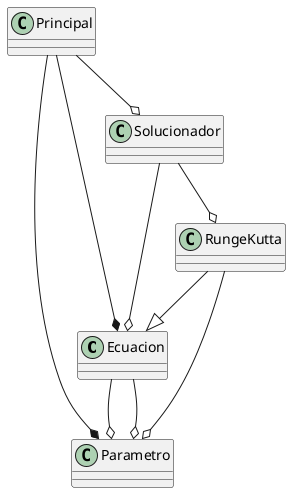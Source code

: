 @startuml RungeKutta

class Ecuacion
class Parametro
class Principal 
class Solucionador
class RungeKutta


Principal --* Ecuacion
Principal --o Solucionador
Solucionador --o RungeKutta
Ecuacion --o Parametro
RungeKutta --|> Ecuacion
Parametro  o-- Ecuacion
RungeKutta --o Parametro
Solucionador --o Ecuacion
Principal --* Parametro
